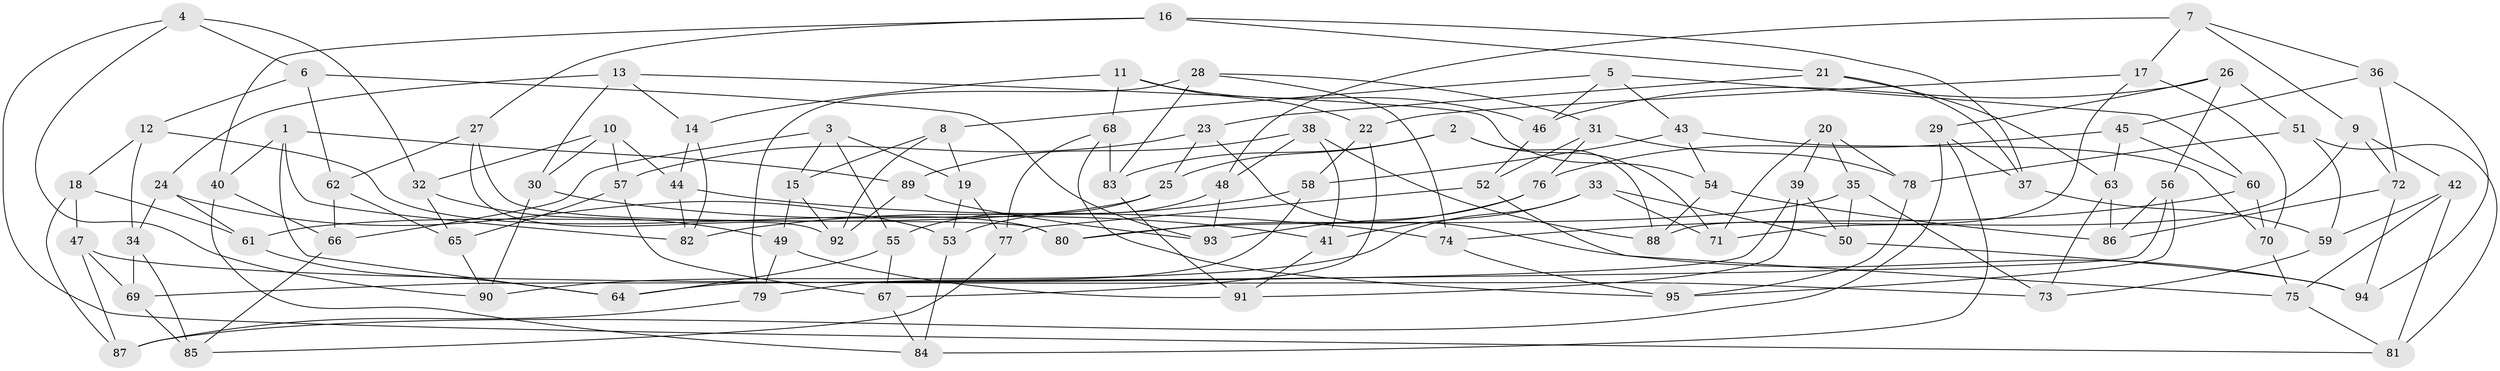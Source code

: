 // coarse degree distribution, {6: 0.4727272727272727, 5: 0.2545454545454545, 4: 0.2, 3: 0.07272727272727272}
// Generated by graph-tools (version 1.1) at 2025/52/02/27/25 19:52:28]
// undirected, 95 vertices, 190 edges
graph export_dot {
graph [start="1"]
  node [color=gray90,style=filled];
  1;
  2;
  3;
  4;
  5;
  6;
  7;
  8;
  9;
  10;
  11;
  12;
  13;
  14;
  15;
  16;
  17;
  18;
  19;
  20;
  21;
  22;
  23;
  24;
  25;
  26;
  27;
  28;
  29;
  30;
  31;
  32;
  33;
  34;
  35;
  36;
  37;
  38;
  39;
  40;
  41;
  42;
  43;
  44;
  45;
  46;
  47;
  48;
  49;
  50;
  51;
  52;
  53;
  54;
  55;
  56;
  57;
  58;
  59;
  60;
  61;
  62;
  63;
  64;
  65;
  66;
  67;
  68;
  69;
  70;
  71;
  72;
  73;
  74;
  75;
  76;
  77;
  78;
  79;
  80;
  81;
  82;
  83;
  84;
  85;
  86;
  87;
  88;
  89;
  90;
  91;
  92;
  93;
  94;
  95;
  1 -- 40;
  1 -- 89;
  1 -- 82;
  1 -- 64;
  2 -- 83;
  2 -- 71;
  2 -- 88;
  2 -- 25;
  3 -- 55;
  3 -- 19;
  3 -- 66;
  3 -- 15;
  4 -- 32;
  4 -- 90;
  4 -- 6;
  4 -- 81;
  5 -- 8;
  5 -- 43;
  5 -- 60;
  5 -- 46;
  6 -- 12;
  6 -- 62;
  6 -- 93;
  7 -- 17;
  7 -- 48;
  7 -- 36;
  7 -- 9;
  8 -- 15;
  8 -- 19;
  8 -- 92;
  9 -- 42;
  9 -- 71;
  9 -- 72;
  10 -- 44;
  10 -- 32;
  10 -- 57;
  10 -- 30;
  11 -- 14;
  11 -- 22;
  11 -- 68;
  11 -- 46;
  12 -- 18;
  12 -- 34;
  12 -- 80;
  13 -- 14;
  13 -- 24;
  13 -- 30;
  13 -- 54;
  14 -- 44;
  14 -- 82;
  15 -- 49;
  15 -- 92;
  16 -- 37;
  16 -- 21;
  16 -- 40;
  16 -- 27;
  17 -- 22;
  17 -- 70;
  17 -- 88;
  18 -- 47;
  18 -- 61;
  18 -- 87;
  19 -- 77;
  19 -- 53;
  20 -- 78;
  20 -- 39;
  20 -- 35;
  20 -- 71;
  21 -- 23;
  21 -- 37;
  21 -- 63;
  22 -- 67;
  22 -- 58;
  23 -- 57;
  23 -- 25;
  23 -- 94;
  24 -- 61;
  24 -- 34;
  24 -- 53;
  25 -- 55;
  25 -- 61;
  26 -- 29;
  26 -- 46;
  26 -- 51;
  26 -- 56;
  27 -- 92;
  27 -- 80;
  27 -- 62;
  28 -- 31;
  28 -- 79;
  28 -- 74;
  28 -- 83;
  29 -- 37;
  29 -- 87;
  29 -- 84;
  30 -- 41;
  30 -- 90;
  31 -- 52;
  31 -- 76;
  31 -- 78;
  32 -- 49;
  32 -- 65;
  33 -- 90;
  33 -- 41;
  33 -- 50;
  33 -- 71;
  34 -- 69;
  34 -- 85;
  35 -- 80;
  35 -- 73;
  35 -- 50;
  36 -- 94;
  36 -- 72;
  36 -- 45;
  37 -- 59;
  38 -- 48;
  38 -- 41;
  38 -- 89;
  38 -- 88;
  39 -- 69;
  39 -- 91;
  39 -- 50;
  40 -- 66;
  40 -- 84;
  41 -- 91;
  42 -- 75;
  42 -- 81;
  42 -- 59;
  43 -- 58;
  43 -- 54;
  43 -- 70;
  44 -- 82;
  44 -- 74;
  45 -- 60;
  45 -- 76;
  45 -- 63;
  46 -- 52;
  47 -- 87;
  47 -- 73;
  47 -- 69;
  48 -- 53;
  48 -- 93;
  49 -- 79;
  49 -- 91;
  50 -- 94;
  51 -- 78;
  51 -- 81;
  51 -- 59;
  52 -- 75;
  52 -- 77;
  53 -- 84;
  54 -- 86;
  54 -- 88;
  55 -- 67;
  55 -- 64;
  56 -- 86;
  56 -- 95;
  56 -- 64;
  57 -- 65;
  57 -- 67;
  58 -- 82;
  58 -- 79;
  59 -- 73;
  60 -- 74;
  60 -- 70;
  61 -- 64;
  62 -- 65;
  62 -- 66;
  63 -- 73;
  63 -- 86;
  65 -- 90;
  66 -- 85;
  67 -- 84;
  68 -- 77;
  68 -- 95;
  68 -- 83;
  69 -- 85;
  70 -- 75;
  72 -- 86;
  72 -- 94;
  74 -- 95;
  75 -- 81;
  76 -- 80;
  76 -- 93;
  77 -- 85;
  78 -- 95;
  79 -- 87;
  83 -- 91;
  89 -- 93;
  89 -- 92;
}
